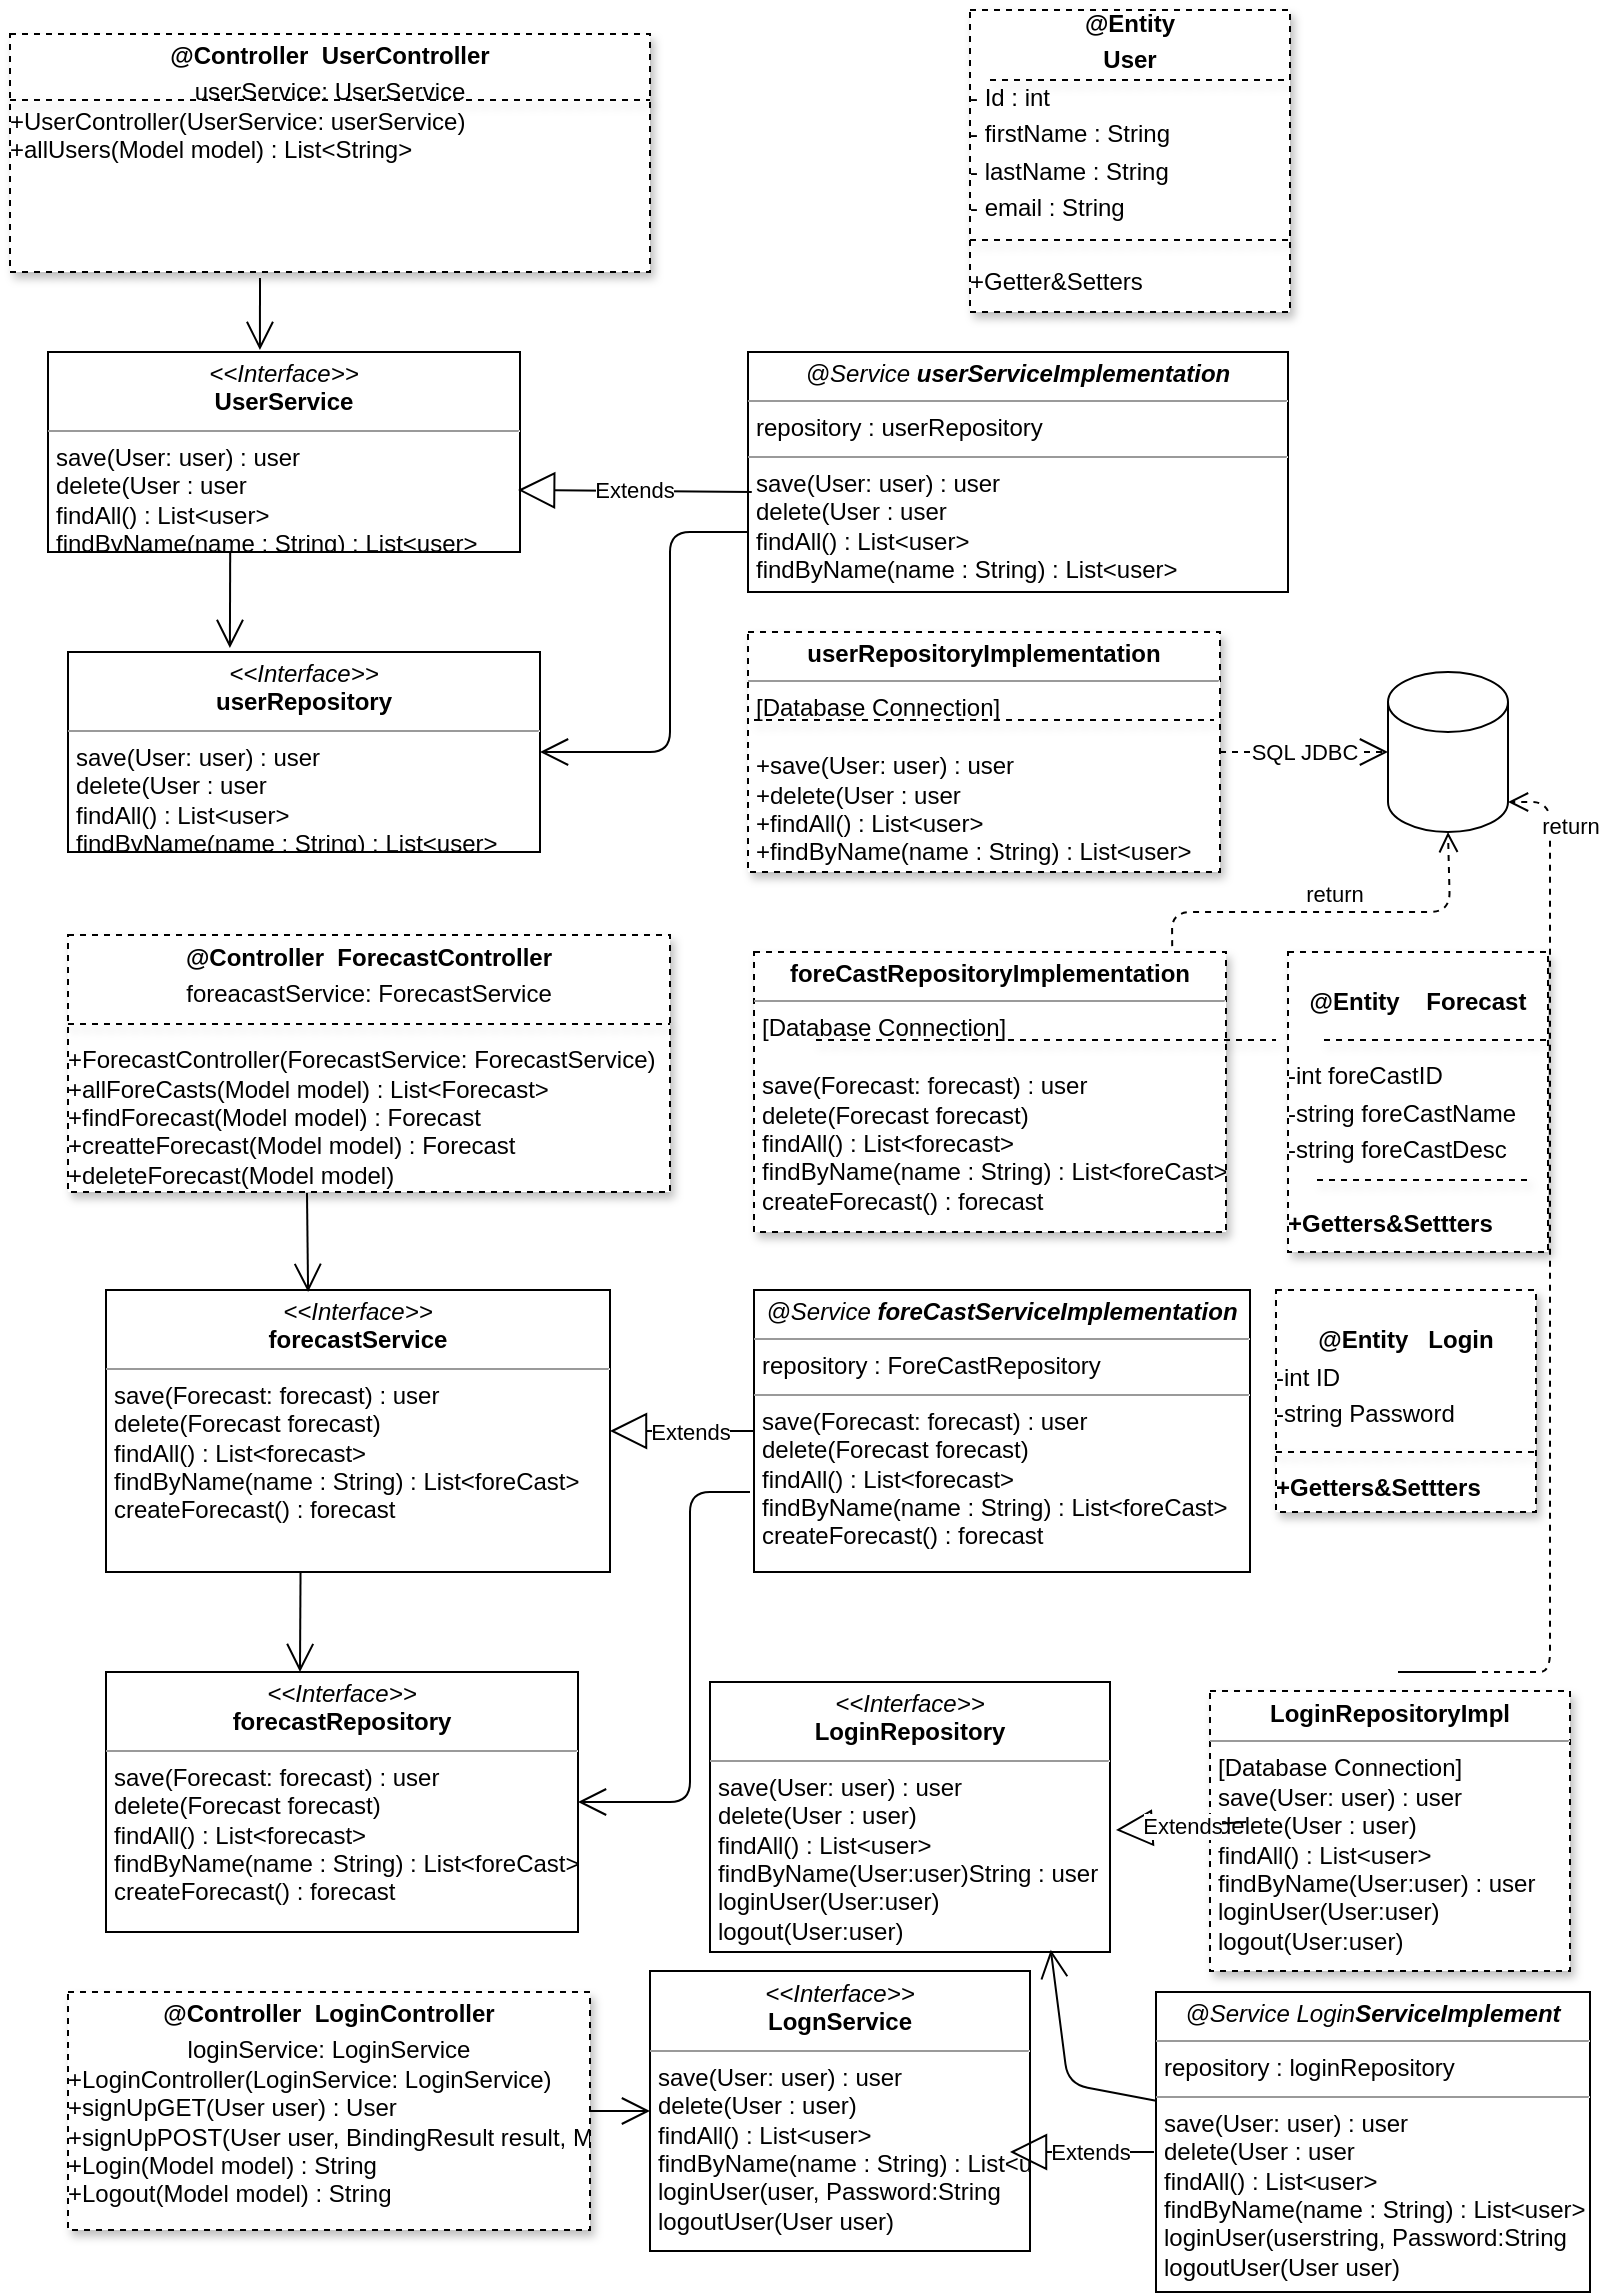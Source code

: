 <mxfile version="13.8.0" type="device"><diagram id="C5RBs43oDa-KdzZeNtuy" name="Page-1"><mxGraphModel dx="1422" dy="737" grid="1" gridSize="10" guides="1" tooltips="1" connect="1" arrows="1" fold="1" page="1" pageScale="1" pageWidth="827" pageHeight="1169" math="0" shadow="0"><root><mxCell id="WIyWlLk6GJQsqaUBKTNV-0"/><mxCell id="WIyWlLk6GJQsqaUBKTNV-1" parent="WIyWlLk6GJQsqaUBKTNV-0"/><mxCell id="qdF45SSYls0oeAGr1Gf1-4" value="&lt;p style=&quot;margin: 0px ; margin-top: 4px ; text-align: center&quot;&gt;&lt;i&gt;&amp;lt;&amp;lt;Interface&amp;gt;&amp;gt;&lt;/i&gt;&lt;br&gt;&lt;b&gt;UserService&lt;/b&gt;&lt;/p&gt;&lt;hr size=&quot;1&quot;&gt;&lt;p style=&quot;margin: 0px ; margin-left: 4px&quot;&gt;save(User: user) : user&lt;br&gt;delete(User : user&lt;br&gt;&lt;/p&gt;&lt;p style=&quot;margin: 0px ; margin-left: 4px&quot;&gt;findAll() : List&amp;lt;user&amp;gt;&lt;br&gt;&lt;/p&gt;&lt;p style=&quot;margin: 0px ; margin-left: 4px&quot;&gt;findByName(name : String) : List&amp;lt;user&amp;gt;&lt;br&gt;&lt;/p&gt;&lt;p style=&quot;margin: 0px ; margin-left: 4px&quot;&gt;&lt;br&gt;&lt;/p&gt;" style="verticalAlign=top;align=left;overflow=fill;fontSize=12;fontFamily=Helvetica;html=1;" parent="WIyWlLk6GJQsqaUBKTNV-1" vertex="1"><mxGeometry x="49" y="190" width="236" height="100" as="geometry"/></mxCell><mxCell id="qdF45SSYls0oeAGr1Gf1-5" value="&lt;p style=&quot;margin: 0px ; margin-top: 4px ; text-align: center&quot;&gt;&lt;i&gt;@Service &lt;b&gt;userServiceImplementation&lt;/b&gt;&lt;/i&gt;&lt;br&gt;&lt;/p&gt;&lt;hr size=&quot;1&quot;&gt;&lt;p style=&quot;margin: 0px ; margin-left: 4px&quot;&gt;repository : userRepository&lt;br&gt;&lt;/p&gt;&lt;hr size=&quot;1&quot;&gt;&lt;p style=&quot;margin: 0px 0px 0px 4px&quot;&gt;save(User: user) : user&lt;br&gt;delete(User : user&lt;br&gt;&lt;/p&gt;&lt;p style=&quot;margin: 0px 0px 0px 4px&quot;&gt;findAll() : List&amp;lt;user&amp;gt;&lt;br&gt;&lt;/p&gt;&lt;p style=&quot;margin: 0px 0px 0px 4px&quot;&gt;findByName(name : String) : List&amp;lt;user&amp;gt;&lt;/p&gt;&lt;p style=&quot;margin: 0px ; margin-left: 4px&quot;&gt;&lt;br&gt;&lt;/p&gt;" style="verticalAlign=top;align=left;overflow=fill;fontSize=12;fontFamily=Helvetica;html=1;" parent="WIyWlLk6GJQsqaUBKTNV-1" vertex="1"><mxGeometry x="399" y="190" width="270" height="120" as="geometry"/></mxCell><mxCell id="qdF45SSYls0oeAGr1Gf1-6" value="&lt;p style=&quot;margin: 0px ; margin-top: 4px ; text-align: center&quot;&gt;&lt;i&gt;&amp;lt;&amp;lt;Interface&amp;gt;&amp;gt;&lt;/i&gt;&lt;br&gt;&lt;b&gt;userRepository&lt;/b&gt;&lt;br&gt;&lt;/p&gt;&lt;hr size=&quot;1&quot;&gt;&lt;p style=&quot;margin: 0px ; margin-left: 4px&quot;&gt;save(User: user) : user&lt;br&gt;delete(User : user&lt;br&gt;&lt;/p&gt;&lt;p style=&quot;margin: 0px ; margin-left: 4px&quot;&gt;findAll() : List&amp;lt;user&amp;gt;&lt;br&gt;&lt;/p&gt;&lt;p style=&quot;margin: 0px ; margin-left: 4px&quot;&gt;findByName(name : String) : List&amp;lt;user&amp;gt;&lt;br&gt;&lt;/p&gt;&lt;p style=&quot;margin: 0px ; margin-left: 4px&quot;&gt;&lt;br&gt;&lt;/p&gt;" style="verticalAlign=top;align=left;overflow=fill;fontSize=12;fontFamily=Helvetica;html=1;" parent="WIyWlLk6GJQsqaUBKTNV-1" vertex="1"><mxGeometry x="59" y="340" width="236" height="100" as="geometry"/></mxCell><mxCell id="qdF45SSYls0oeAGr1Gf1-7" value="&lt;p style=&quot;margin: 0px ; margin-top: 4px ; text-align: center&quot;&gt;&lt;b&gt;userRepositoryImplementation&lt;/b&gt;&lt;br&gt;&lt;/p&gt;&lt;hr size=&quot;1&quot;&gt;&lt;p style=&quot;margin: 0px ; margin-left: 4px&quot;&gt;[Database Connection]&lt;br&gt;&lt;/p&gt;&lt;p style=&quot;margin: 0px ; margin-left: 4px&quot;&gt;&lt;span&gt;&lt;br&gt;&lt;/span&gt;&lt;/p&gt;&lt;p style=&quot;margin: 0px ; margin-left: 4px&quot;&gt;&lt;span&gt;+save(User: user) : user&lt;/span&gt;&lt;br&gt;&lt;/p&gt;&lt;p style=&quot;margin: 0px ; margin-left: 4px&quot;&gt;+delete(User : user&lt;br&gt;&lt;/p&gt;&lt;p style=&quot;margin: 0px ; margin-left: 4px&quot;&gt;+findAll() : List&amp;lt;user&amp;gt;&lt;br&gt;&lt;/p&gt;&lt;p style=&quot;margin: 0px ; margin-left: 4px&quot;&gt;+findByName(name : String) : List&amp;lt;user&amp;gt;&lt;br&gt;&lt;/p&gt;&lt;p style=&quot;margin: 0px ; margin-left: 4px&quot;&gt;&lt;br&gt;&lt;/p&gt;" style="verticalAlign=top;align=left;overflow=fill;fontSize=12;fontFamily=Helvetica;html=1;shadow=1;dashed=1;" parent="WIyWlLk6GJQsqaUBKTNV-1" vertex="1"><mxGeometry x="399" y="330" width="236" height="120" as="geometry"/></mxCell><mxCell id="qdF45SSYls0oeAGr1Gf1-8" value="" style="line;strokeWidth=1;fillColor=none;align=left;verticalAlign=middle;spacingTop=-1;spacingLeft=3;spacingRight=3;rotatable=0;labelPosition=right;points=[];portConstraint=eastwest;shadow=1;dashed=1;" parent="WIyWlLk6GJQsqaUBKTNV-1" vertex="1"><mxGeometry x="402" y="370" width="230" height="8" as="geometry"/></mxCell><mxCell id="qdF45SSYls0oeAGr1Gf1-9" value="" style="shape=cylinder3;whiteSpace=wrap;html=1;boundedLbl=1;backgroundOutline=1;size=15;" parent="WIyWlLk6GJQsqaUBKTNV-1" vertex="1"><mxGeometry x="719" y="350" width="60" height="80" as="geometry"/></mxCell><mxCell id="qdF45SSYls0oeAGr1Gf1-18" value="SQL JDBC" style="endArrow=open;endSize=12;dashed=1;html=1;" parent="WIyWlLk6GJQsqaUBKTNV-1" source="qdF45SSYls0oeAGr1Gf1-7" edge="1"><mxGeometry width="160" relative="1" as="geometry"><mxPoint x="635" y="390" as="sourcePoint"/><mxPoint x="719" y="390" as="targetPoint"/></mxGeometry></mxCell><mxCell id="qdF45SSYls0oeAGr1Gf1-25" value="&lt;p style=&quot;margin: 4px 0px 0px&quot;&gt;&lt;b&gt;@Controller&amp;nbsp; UserController&lt;/b&gt;&lt;br&gt;&lt;/p&gt;&lt;p style=&quot;margin: 4px 0px 0px&quot;&gt;userService: UserService&lt;/p&gt;&lt;div style=&quot;text-align: left&quot;&gt;+UserController(UserService: userService)&lt;br&gt;&lt;/div&gt;&lt;div style=&quot;text-align: left&quot;&gt;&lt;span&gt;+allUsers(Model model) : List&amp;lt;String&amp;gt;&lt;/span&gt;&lt;br&gt;&lt;/div&gt;&lt;div&gt;&lt;br&gt;&lt;/div&gt;" style="verticalAlign=top;align=center;overflow=fill;fontSize=12;fontFamily=Helvetica;html=1;shadow=1;dashed=1;" parent="WIyWlLk6GJQsqaUBKTNV-1" vertex="1"><mxGeometry x="30" y="31" width="320" height="119" as="geometry"/></mxCell><mxCell id="qdF45SSYls0oeAGr1Gf1-26" value="" style="line;strokeWidth=1;fillColor=none;align=left;verticalAlign=middle;spacingTop=-1;spacingLeft=3;spacingRight=3;rotatable=0;labelPosition=right;points=[];portConstraint=eastwest;shadow=1;dashed=1;" parent="WIyWlLk6GJQsqaUBKTNV-1" vertex="1"><mxGeometry x="30" y="60" width="320" height="8" as="geometry"/></mxCell><mxCell id="qdF45SSYls0oeAGr1Gf1-27" value="Extends" style="endArrow=block;endSize=16;endFill=0;html=1;exitX=0.007;exitY=0.583;exitDx=0;exitDy=0;exitPerimeter=0;entryX=0.996;entryY=0.69;entryDx=0;entryDy=0;entryPerimeter=0;" parent="WIyWlLk6GJQsqaUBKTNV-1" source="qdF45SSYls0oeAGr1Gf1-5" target="qdF45SSYls0oeAGr1Gf1-4" edge="1"><mxGeometry width="160" relative="1" as="geometry"><mxPoint x="239" y="310" as="sourcePoint"/><mxPoint x="399" y="310" as="targetPoint"/></mxGeometry></mxCell><mxCell id="qdF45SSYls0oeAGr1Gf1-28" value="" style="endArrow=open;endFill=1;endSize=12;html=1;entryX=0.449;entryY=-0.01;entryDx=0;entryDy=0;entryPerimeter=0;" parent="WIyWlLk6GJQsqaUBKTNV-1" target="qdF45SSYls0oeAGr1Gf1-4" edge="1"><mxGeometry width="160" relative="1" as="geometry"><mxPoint x="155" y="153" as="sourcePoint"/><mxPoint x="150" y="170" as="targetPoint"/></mxGeometry></mxCell><mxCell id="qdF45SSYls0oeAGr1Gf1-31" value="" style="endArrow=open;endFill=1;endSize=12;html=1;exitX=0.386;exitY=1;exitDx=0;exitDy=0;exitPerimeter=0;entryX=0.343;entryY=-0.02;entryDx=0;entryDy=0;entryPerimeter=0;" parent="WIyWlLk6GJQsqaUBKTNV-1" source="qdF45SSYls0oeAGr1Gf1-4" target="qdF45SSYls0oeAGr1Gf1-6" edge="1"><mxGeometry width="160" relative="1" as="geometry"><mxPoint x="330" y="340" as="sourcePoint"/><mxPoint x="490" y="340" as="targetPoint"/></mxGeometry></mxCell><mxCell id="qdF45SSYls0oeAGr1Gf1-32" value="" style="endArrow=open;endFill=1;endSize=12;html=1;exitX=0;exitY=0.75;exitDx=0;exitDy=0;" parent="WIyWlLk6GJQsqaUBKTNV-1" source="qdF45SSYls0oeAGr1Gf1-5" edge="1"><mxGeometry width="160" relative="1" as="geometry"><mxPoint x="360" y="274" as="sourcePoint"/><mxPoint x="295" y="390" as="targetPoint"/><Array as="points"><mxPoint x="360" y="280"/><mxPoint x="360" y="390"/></Array></mxGeometry></mxCell><mxCell id="qdF45SSYls0oeAGr1Gf1-33" value="&lt;div style=&quot;text-align: center&quot;&gt;&lt;span&gt;&lt;b&gt;@Entity&lt;/b&gt;&lt;/span&gt;&lt;/div&gt;&lt;p style=&quot;margin: 0px ; margin-top: 4px ; text-align: center&quot;&gt;&lt;b&gt;User&lt;/b&gt;&lt;/p&gt;&lt;p style=&quot;margin: 4px 0px 0px&quot;&gt;- Id : int&lt;br&gt;&lt;/p&gt;&lt;p style=&quot;margin: 4px 0px 0px&quot;&gt;- firstName : String&lt;br&gt;&lt;/p&gt;&lt;p style=&quot;margin: 4px 0px 0px&quot;&gt;- lastName : String&lt;br&gt;&lt;/p&gt;&lt;p style=&quot;margin: 4px 0px 0px&quot;&gt;- email : String&lt;/p&gt;&lt;p style=&quot;margin: 4px 0px 0px&quot;&gt;&lt;span style=&quot;text-align: center&quot;&gt;&lt;br&gt;&lt;/span&gt;&lt;/p&gt;&lt;p style=&quot;margin: 4px 0px 0px&quot;&gt;&lt;span style=&quot;text-align: center&quot;&gt;+Getter&amp;amp;Setters&lt;/span&gt;&lt;/p&gt;" style="verticalAlign=top;align=left;overflow=fill;fontSize=12;fontFamily=Helvetica;html=1;shadow=1;dashed=1;" parent="WIyWlLk6GJQsqaUBKTNV-1" vertex="1"><mxGeometry x="510" y="19" width="160" height="151" as="geometry"/></mxCell><mxCell id="qdF45SSYls0oeAGr1Gf1-34" value="" style="line;strokeWidth=1;fillColor=none;align=left;verticalAlign=middle;spacingTop=-1;spacingLeft=3;spacingRight=3;rotatable=0;labelPosition=right;points=[];portConstraint=eastwest;shadow=1;dashed=1;" parent="WIyWlLk6GJQsqaUBKTNV-1" vertex="1"><mxGeometry x="520" y="50" width="150" height="8" as="geometry"/></mxCell><mxCell id="qdF45SSYls0oeAGr1Gf1-35" value="&lt;p style=&quot;margin: 0px ; margin-top: 4px ; text-align: center&quot;&gt;&lt;br&gt;&lt;b&gt;@Entity&amp;nbsp; &amp;nbsp; Forecast&lt;/b&gt;&lt;/p&gt;&lt;p style=&quot;margin: 4px 0px 0px&quot;&gt;&lt;b&gt;&lt;br&gt;&lt;/b&gt;&lt;/p&gt;&lt;p style=&quot;margin: 4px 0px 0px&quot;&gt;-int foreCastID&lt;/p&gt;&lt;p style=&quot;margin: 4px 0px 0px&quot;&gt;-string foreCastName&lt;/p&gt;&lt;p style=&quot;margin: 4px 0px 0px&quot;&gt;-string foreCastDesc&lt;/p&gt;&lt;p style=&quot;margin: 4px 0px 0px&quot;&gt;&lt;b&gt;&lt;br&gt;&lt;/b&gt;&lt;/p&gt;&lt;p style=&quot;margin: 4px 0px 0px&quot;&gt;&lt;b&gt;+Getters&amp;amp;Settters&amp;nbsp;&lt;/b&gt;&lt;/p&gt;" style="verticalAlign=top;align=left;overflow=fill;fontSize=12;fontFamily=Helvetica;html=1;shadow=1;dashed=1;" parent="WIyWlLk6GJQsqaUBKTNV-1" vertex="1"><mxGeometry x="669" y="490" width="130" height="150" as="geometry"/></mxCell><mxCell id="qdF45SSYls0oeAGr1Gf1-36" value="&lt;p style=&quot;margin: 0px ; margin-top: 4px ; text-align: center&quot;&gt;&lt;i&gt;&amp;lt;&amp;lt;Interface&amp;gt;&amp;gt;&lt;/i&gt;&lt;br&gt;&lt;b&gt;forecastService&lt;/b&gt;&lt;/p&gt;&lt;hr size=&quot;1&quot;&gt;&lt;p style=&quot;margin: 0px ; margin-left: 4px&quot;&gt;save(Forecast: forecast) : user&lt;br&gt;delete(Forecast forecast)&lt;br&gt;&lt;/p&gt;&lt;p style=&quot;margin: 0px ; margin-left: 4px&quot;&gt;findAll() : List&amp;lt;forecast&amp;gt;&lt;br&gt;&lt;/p&gt;&lt;p style=&quot;margin: 0px ; margin-left: 4px&quot;&gt;findByName(name : String) : List&amp;lt;foreCast&amp;gt;&lt;br&gt;&lt;/p&gt;&lt;p style=&quot;margin: 0px ; margin-left: 4px&quot;&gt;createForecast() : forecast&lt;/p&gt;" style="verticalAlign=top;align=left;overflow=fill;fontSize=12;fontFamily=Helvetica;html=1;" parent="WIyWlLk6GJQsqaUBKTNV-1" vertex="1"><mxGeometry x="78" y="659" width="252" height="141" as="geometry"/></mxCell><mxCell id="qdF45SSYls0oeAGr1Gf1-37" value="&lt;p style=&quot;margin: 0px ; margin-top: 4px ; text-align: center&quot;&gt;&lt;i&gt;&amp;lt;&amp;lt;Interface&amp;gt;&amp;gt;&lt;/i&gt;&lt;br&gt;&lt;b&gt;forecastRepository&lt;/b&gt;&lt;br&gt;&lt;/p&gt;&lt;hr size=&quot;1&quot;&gt;&lt;p style=&quot;margin: 0px 0px 0px 4px&quot;&gt;save(Forecast: forecast) : user&lt;br&gt;delete(Forecast forecast)&lt;br&gt;&lt;/p&gt;&lt;p style=&quot;margin: 0px 0px 0px 4px&quot;&gt;findAll() : List&amp;lt;forecast&amp;gt;&lt;br&gt;&lt;/p&gt;&lt;p style=&quot;margin: 0px 0px 0px 4px&quot;&gt;findByName(name : String) : List&amp;lt;foreCast&amp;gt;&lt;br&gt;&lt;/p&gt;&lt;p style=&quot;margin: 0px 0px 0px 4px&quot;&gt;createForecast() : forecast&lt;/p&gt;" style="verticalAlign=top;align=left;overflow=fill;fontSize=12;fontFamily=Helvetica;html=1;" parent="WIyWlLk6GJQsqaUBKTNV-1" vertex="1"><mxGeometry x="78" y="850" width="236" height="130" as="geometry"/></mxCell><mxCell id="qdF45SSYls0oeAGr1Gf1-38" value="&lt;p style=&quot;margin: 4px 0px 0px&quot;&gt;&lt;b&gt;@Controller&amp;nbsp; ForecastController&lt;/b&gt;&lt;br&gt;&lt;/p&gt;&lt;p style=&quot;margin: 4px 0px 0px&quot;&gt;foreacastService: ForecastService&lt;/p&gt;&lt;p style=&quot;margin: 4px 0px 0px&quot;&gt;&lt;br&gt;&lt;/p&gt;&lt;div style=&quot;text-align: left&quot;&gt;+ForecastController(ForecastService: ForecastService)&lt;br&gt;&lt;/div&gt;&lt;div style=&quot;text-align: left&quot;&gt;&lt;span&gt;+allForeCasts(Model model) : List&amp;lt;Forecast&amp;gt;&lt;/span&gt;&lt;br&gt;&lt;/div&gt;&lt;div style=&quot;text-align: left&quot;&gt;&lt;span&gt;+findForecast(Model model) : Forecast&lt;/span&gt;&lt;/div&gt;&lt;div style=&quot;text-align: left&quot;&gt;&lt;span&gt;+creatteForecast&lt;/span&gt;&lt;span&gt;(Model model) : Forecast&lt;/span&gt;&lt;/div&gt;&lt;div style=&quot;text-align: left&quot;&gt;+deleteForecast&lt;span&gt;(Model model)&amp;nbsp;&lt;/span&gt;&lt;span&gt;&lt;br&gt;&lt;/span&gt;&lt;/div&gt;&lt;div&gt;&lt;span&gt;&lt;br&gt;&lt;/span&gt;&lt;/div&gt;&lt;div&gt;&lt;br&gt;&lt;/div&gt;" style="verticalAlign=top;align=center;overflow=fill;fontSize=12;fontFamily=Helvetica;html=1;shadow=1;dashed=1;" parent="WIyWlLk6GJQsqaUBKTNV-1" vertex="1"><mxGeometry x="59" y="481.5" width="301" height="128.5" as="geometry"/></mxCell><mxCell id="qdF45SSYls0oeAGr1Gf1-39" value="" style="line;strokeWidth=1;fillColor=none;align=left;verticalAlign=middle;spacingTop=-1;spacingLeft=3;spacingRight=3;rotatable=0;labelPosition=right;points=[];portConstraint=eastwest;shadow=1;dashed=1;" parent="WIyWlLk6GJQsqaUBKTNV-1" vertex="1"><mxGeometry x="59" y="522" width="301" height="8" as="geometry"/></mxCell><mxCell id="qdF45SSYls0oeAGr1Gf1-40" value="" style="endArrow=open;endFill=1;endSize=12;html=1;exitX=0.397;exitY=1.004;exitDx=0;exitDy=0;exitPerimeter=0;entryX=0.401;entryY=0.007;entryDx=0;entryDy=0;entryPerimeter=0;" parent="WIyWlLk6GJQsqaUBKTNV-1" source="qdF45SSYls0oeAGr1Gf1-38" target="qdF45SSYls0oeAGr1Gf1-36" edge="1"><mxGeometry width="160" relative="1" as="geometry"><mxPoint x="184" y="622" as="sourcePoint"/><mxPoint x="170" y="650" as="targetPoint"/></mxGeometry></mxCell><mxCell id="qdF45SSYls0oeAGr1Gf1-41" value="" style="endArrow=open;endFill=1;endSize=12;html=1;exitX=0.386;exitY=1;exitDx=0;exitDy=0;exitPerimeter=0;" parent="WIyWlLk6GJQsqaUBKTNV-1" source="qdF45SSYls0oeAGr1Gf1-36" edge="1"><mxGeometry width="160" relative="1" as="geometry"><mxPoint x="359" y="809" as="sourcePoint"/><mxPoint x="175" y="850" as="targetPoint"/></mxGeometry></mxCell><mxCell id="qdF45SSYls0oeAGr1Gf1-42" value="" style="line;strokeWidth=1;fillColor=none;align=left;verticalAlign=middle;spacingTop=-1;spacingLeft=3;spacingRight=3;rotatable=0;labelPosition=right;points=[];portConstraint=eastwest;shadow=1;dashed=1;" parent="WIyWlLk6GJQsqaUBKTNV-1" vertex="1"><mxGeometry x="687" y="530" width="113" height="8" as="geometry"/></mxCell><mxCell id="qdF45SSYls0oeAGr1Gf1-43" value="" style="line;strokeWidth=1;fillColor=none;align=left;verticalAlign=middle;spacingTop=-1;spacingLeft=3;spacingRight=3;rotatable=0;labelPosition=right;points=[];portConstraint=eastwest;shadow=1;dashed=1;" parent="WIyWlLk6GJQsqaUBKTNV-1" vertex="1"><mxGeometry x="683.5" y="600" width="106.5" height="8" as="geometry"/></mxCell><mxCell id="qdF45SSYls0oeAGr1Gf1-44" value="" style="line;strokeWidth=1;fillColor=none;align=left;verticalAlign=middle;spacingTop=-1;spacingLeft=3;spacingRight=3;rotatable=0;labelPosition=right;points=[];portConstraint=eastwest;shadow=1;dashed=1;" parent="WIyWlLk6GJQsqaUBKTNV-1" vertex="1"><mxGeometry x="510" y="130" width="160" height="8" as="geometry"/></mxCell><mxCell id="qdF45SSYls0oeAGr1Gf1-45" value="&lt;p style=&quot;margin: 0px ; margin-top: 4px ; text-align: center&quot;&gt;&lt;i&gt;@Service &lt;b&gt;foreCastServiceImplementation&lt;/b&gt;&lt;/i&gt;&lt;br&gt;&lt;/p&gt;&lt;hr size=&quot;1&quot;&gt;&lt;p style=&quot;margin: 0px ; margin-left: 4px&quot;&gt;repository : ForeCastRepository&lt;br&gt;&lt;/p&gt;&lt;hr size=&quot;1&quot;&gt;&lt;p style=&quot;margin: 0px 0px 0px 4px&quot;&gt;save(Forecast: forecast) : user&lt;br&gt;delete(Forecast forecast)&lt;br&gt;&lt;/p&gt;&lt;p style=&quot;margin: 0px 0px 0px 4px&quot;&gt;findAll() : List&amp;lt;forecast&amp;gt;&lt;br&gt;&lt;/p&gt;&lt;p style=&quot;margin: 0px 0px 0px 4px&quot;&gt;findByName(name : String) : List&amp;lt;foreCast&amp;gt;&lt;br&gt;&lt;/p&gt;&lt;p style=&quot;margin: 0px 0px 0px 4px&quot;&gt;createForecast() : forecast&lt;br&gt;&lt;/p&gt;" style="verticalAlign=top;align=left;overflow=fill;fontSize=12;fontFamily=Helvetica;html=1;" parent="WIyWlLk6GJQsqaUBKTNV-1" vertex="1"><mxGeometry x="402" y="659" width="248" height="141" as="geometry"/></mxCell><mxCell id="qdF45SSYls0oeAGr1Gf1-46" value="&lt;p style=&quot;margin: 0px ; margin-top: 4px ; text-align: center&quot;&gt;&lt;b&gt;foreCastRepositoryImplementation&lt;/b&gt;&lt;br&gt;&lt;/p&gt;&lt;hr size=&quot;1&quot;&gt;&lt;p style=&quot;margin: 0px ; margin-left: 4px&quot;&gt;[Database Connection]&lt;br&gt;&lt;/p&gt;&lt;p style=&quot;margin: 0px ; margin-left: 4px&quot;&gt;&lt;span&gt;&lt;br&gt;&lt;/span&gt;&lt;/p&gt;&lt;p style=&quot;margin: 0px 0px 0px 4px&quot;&gt;save(Forecast: forecast) : user&lt;br&gt;delete(Forecast forecast)&lt;br&gt;&lt;/p&gt;&lt;p style=&quot;margin: 0px 0px 0px 4px&quot;&gt;findAll() : List&amp;lt;forecast&amp;gt;&lt;br&gt;&lt;/p&gt;&lt;p style=&quot;margin: 0px 0px 0px 4px&quot;&gt;findByName(name : String) : List&amp;lt;foreCast&amp;gt;&lt;br&gt;&lt;/p&gt;&lt;p style=&quot;margin: 0px 0px 0px 4px&quot;&gt;createForecast() : forecast&lt;/p&gt;" style="verticalAlign=top;align=left;overflow=fill;fontSize=12;fontFamily=Helvetica;html=1;shadow=1;dashed=1;" parent="WIyWlLk6GJQsqaUBKTNV-1" vertex="1"><mxGeometry x="402" y="490" width="236" height="140" as="geometry"/></mxCell><mxCell id="qdF45SSYls0oeAGr1Gf1-47" value="" style="line;strokeWidth=1;fillColor=none;align=left;verticalAlign=middle;spacingTop=-1;spacingLeft=3;spacingRight=3;rotatable=0;labelPosition=right;points=[];portConstraint=eastwest;shadow=1;dashed=1;" parent="WIyWlLk6GJQsqaUBKTNV-1" vertex="1"><mxGeometry x="433" y="530" width="230" height="8" as="geometry"/></mxCell><mxCell id="qdF45SSYls0oeAGr1Gf1-49" value="Extends" style="endArrow=block;endSize=16;endFill=0;html=1;exitX=0;exitY=0.5;exitDx=0;exitDy=0;entryX=1;entryY=0.5;entryDx=0;entryDy=0;" parent="WIyWlLk6GJQsqaUBKTNV-1" source="qdF45SSYls0oeAGr1Gf1-45" target="qdF45SSYls0oeAGr1Gf1-36" edge="1"><mxGeometry x="-0.111" width="160" relative="1" as="geometry"><mxPoint x="510" y="940" as="sourcePoint"/><mxPoint x="393.166" y="939.04" as="targetPoint"/><mxPoint as="offset"/></mxGeometry></mxCell><mxCell id="qdF45SSYls0oeAGr1Gf1-50" value="" style="endArrow=open;endFill=1;endSize=12;html=1;entryX=1;entryY=0.5;entryDx=0;entryDy=0;" parent="WIyWlLk6GJQsqaUBKTNV-1" target="qdF45SSYls0oeAGr1Gf1-37" edge="1"><mxGeometry width="160" relative="1" as="geometry"><mxPoint x="400" y="760" as="sourcePoint"/><mxPoint x="549.728" y="930" as="targetPoint"/><Array as="points"><mxPoint x="370" y="760"/><mxPoint x="370" y="915"/></Array></mxGeometry></mxCell><mxCell id="qdF45SSYls0oeAGr1Gf1-53" value="return" style="html=1;verticalAlign=bottom;endArrow=open;dashed=1;endSize=8;exitX=0.886;exitY=-0.021;exitDx=0;exitDy=0;exitPerimeter=0;entryX=0.5;entryY=1;entryDx=0;entryDy=0;entryPerimeter=0;" parent="WIyWlLk6GJQsqaUBKTNV-1" source="qdF45SSYls0oeAGr1Gf1-46" target="qdF45SSYls0oeAGr1Gf1-9" edge="1"><mxGeometry relative="1" as="geometry"><mxPoint x="613" y="470" as="sourcePoint"/><mxPoint x="750" y="440" as="targetPoint"/><Array as="points"><mxPoint x="611" y="470"/><mxPoint x="750" y="470"/></Array></mxGeometry></mxCell><mxCell id="pJjdH9CRwIoKslTHGqi5-0" value="&lt;p style=&quot;margin: 4px 0px 0px&quot;&gt;&lt;b&gt;@Controller&amp;nbsp; LoginController&lt;/b&gt;&lt;br&gt;&lt;/p&gt;&lt;p style=&quot;margin: 4px 0px 0px&quot;&gt;loginService: LoginService&lt;/p&gt;&lt;div style=&quot;text-align: left&quot;&gt;+LoginController(LoginService: LoginService)&lt;br&gt;&lt;/div&gt;&lt;div style=&quot;text-align: left&quot;&gt;&lt;span&gt;+signUpGET(User user) : User&lt;/span&gt;&lt;br&gt;&lt;/div&gt;&lt;div style=&quot;text-align: left&quot;&gt;+signUpPOST(User user, BindingResult result, Model model)&lt;/div&gt;&lt;div style=&quot;text-align: left&quot;&gt;&lt;span&gt;+Login(Model model) : String&lt;/span&gt;&lt;br&gt;&lt;/div&gt;&lt;div style=&quot;text-align: left&quot;&gt;+Logout(Model model) : String&lt;span&gt;&lt;br&gt;&lt;/span&gt;&lt;/div&gt;&lt;div&gt;&lt;br&gt;&lt;/div&gt;" style="verticalAlign=top;align=center;overflow=fill;fontSize=12;fontFamily=Helvetica;html=1;shadow=1;dashed=1;" vertex="1" parent="WIyWlLk6GJQsqaUBKTNV-1"><mxGeometry x="59" y="1010" width="261" height="119" as="geometry"/></mxCell><mxCell id="pJjdH9CRwIoKslTHGqi5-1" value="&lt;p style=&quot;margin: 0px ; margin-top: 4px ; text-align: center&quot;&gt;&lt;i&gt;&amp;lt;&amp;lt;Interface&amp;gt;&amp;gt;&lt;/i&gt;&lt;br&gt;&lt;b&gt;LognService&lt;/b&gt;&lt;/p&gt;&lt;hr size=&quot;1&quot;&gt;&lt;p style=&quot;margin: 0px ; margin-left: 4px&quot;&gt;save(User: user) : user&lt;br&gt;delete(User : user)&lt;br&gt;&lt;/p&gt;&lt;p style=&quot;margin: 0px ; margin-left: 4px&quot;&gt;findAll() : List&amp;lt;user&amp;gt;&lt;br&gt;&lt;/p&gt;&lt;p style=&quot;margin: 0px ; margin-left: 4px&quot;&gt;findByName(name : String) : List&amp;lt;user&amp;gt;&lt;br&gt;&lt;/p&gt;&lt;p style=&quot;margin: 0px ; margin-left: 4px&quot;&gt;loginUser(user, Password:String&lt;/p&gt;&lt;p style=&quot;margin: 0px ; margin-left: 4px&quot;&gt;logoutUser(User user)&lt;/p&gt;" style="verticalAlign=top;align=left;overflow=fill;fontSize=12;fontFamily=Helvetica;html=1;" vertex="1" parent="WIyWlLk6GJQsqaUBKTNV-1"><mxGeometry x="350" y="999.5" width="190" height="140" as="geometry"/></mxCell><mxCell id="pJjdH9CRwIoKslTHGqi5-2" value="&lt;p style=&quot;margin: 0px ; margin-top: 4px ; text-align: center&quot;&gt;&lt;br&gt;&lt;b&gt;@Entity&amp;nbsp; &amp;nbsp;Login&lt;/b&gt;&lt;/p&gt;&lt;p style=&quot;margin: 4px 0px 0px&quot;&gt;&lt;span&gt;-int ID&lt;/span&gt;&lt;br&gt;&lt;/p&gt;&lt;p style=&quot;margin: 4px 0px 0px&quot;&gt;-string Password&lt;/p&gt;&lt;p style=&quot;margin: 4px 0px 0px&quot;&gt;&lt;br&gt;&lt;/p&gt;&lt;p style=&quot;margin: 4px 0px 0px&quot;&gt;&lt;b&gt;+Getters&amp;amp;Settters&amp;nbsp;&lt;/b&gt;&lt;/p&gt;" style="verticalAlign=top;align=left;overflow=fill;fontSize=12;fontFamily=Helvetica;html=1;shadow=1;dashed=1;" vertex="1" parent="WIyWlLk6GJQsqaUBKTNV-1"><mxGeometry x="663" y="659" width="130" height="111" as="geometry"/></mxCell><mxCell id="pJjdH9CRwIoKslTHGqi5-4" value="" style="line;strokeWidth=1;fillColor=none;align=left;verticalAlign=middle;spacingTop=-1;spacingLeft=3;spacingRight=3;rotatable=0;labelPosition=right;points=[];portConstraint=eastwest;shadow=1;dashed=1;" vertex="1" parent="WIyWlLk6GJQsqaUBKTNV-1"><mxGeometry x="663" y="730" width="130" height="20" as="geometry"/></mxCell><mxCell id="pJjdH9CRwIoKslTHGqi5-7" value="&lt;p style=&quot;margin: 0px ; margin-top: 4px ; text-align: center&quot;&gt;&lt;i&gt;@Service Login&lt;b&gt;ServiceImplement&lt;/b&gt;&lt;/i&gt;&lt;br&gt;&lt;/p&gt;&lt;hr size=&quot;1&quot;&gt;&lt;p style=&quot;margin: 0px ; margin-left: 4px&quot;&gt;repository : loginRepository&lt;br&gt;&lt;/p&gt;&lt;hr size=&quot;1&quot;&gt;&lt;p style=&quot;margin: 0px 0px 0px 4px&quot;&gt;save(User: user) : user&lt;br&gt;delete(User : user&lt;br&gt;&lt;/p&gt;&lt;p style=&quot;margin: 0px 0px 0px 4px&quot;&gt;findAll() : List&amp;lt;user&amp;gt;&lt;br&gt;&lt;/p&gt;&lt;p style=&quot;margin: 0px 0px 0px 4px&quot;&gt;findByName(name : String) : List&amp;lt;user&amp;gt;&lt;/p&gt;&lt;p style=&quot;margin: 0px ; margin-left: 4px&quot;&gt;loginUser(userstring, Password:String&lt;br&gt;&lt;/p&gt;&lt;p style=&quot;margin: 0px ; margin-left: 4px&quot;&gt;logoutUser(User user)&lt;br&gt;&lt;/p&gt;" style="verticalAlign=top;align=left;overflow=fill;fontSize=12;fontFamily=Helvetica;html=1;" vertex="1" parent="WIyWlLk6GJQsqaUBKTNV-1"><mxGeometry x="603" y="1010" width="217" height="150" as="geometry"/></mxCell><mxCell id="pJjdH9CRwIoKslTHGqi5-9" value="&lt;p style=&quot;margin: 0px ; margin-top: 4px ; text-align: center&quot;&gt;&lt;i&gt;&amp;lt;&amp;lt;Interface&amp;gt;&amp;gt;&lt;/i&gt;&lt;br&gt;&lt;b&gt;LoginRepository&lt;/b&gt;&lt;br&gt;&lt;/p&gt;&lt;hr size=&quot;1&quot;&gt;&lt;p style=&quot;margin: 0px 0px 0px 4px&quot;&gt;save(User: user) : user&lt;br&gt;delete(User : user)&lt;br&gt;&lt;/p&gt;&lt;p style=&quot;margin: 0px 0px 0px 4px&quot;&gt;findAll() : List&amp;lt;user&amp;gt;&lt;br&gt;&lt;/p&gt;&lt;p style=&quot;margin: 0px 0px 0px 4px&quot;&gt;findByName(User:user)String : user&lt;br&gt;&lt;/p&gt;&lt;p style=&quot;margin: 0px 0px 0px 4px&quot;&gt;loginUser(User:user)&lt;/p&gt;&lt;p style=&quot;margin: 0px 0px 0px 4px&quot;&gt;logout(User:user)&lt;/p&gt;&lt;p style=&quot;margin: 0px ; margin-left: 4px&quot;&gt;&lt;br&gt;&lt;/p&gt;" style="verticalAlign=top;align=left;overflow=fill;fontSize=12;fontFamily=Helvetica;html=1;" vertex="1" parent="WIyWlLk6GJQsqaUBKTNV-1"><mxGeometry x="380" y="855" width="200" height="135" as="geometry"/></mxCell><mxCell id="pJjdH9CRwIoKslTHGqi5-10" value="&lt;p style=&quot;margin: 0px ; margin-top: 4px ; text-align: center&quot;&gt;&lt;b&gt;LoginRepositoryImpl&lt;/b&gt;&lt;/p&gt;&lt;hr size=&quot;1&quot;&gt;&lt;p style=&quot;margin: 0px ; margin-left: 4px&quot;&gt;[Database Connection]&lt;br&gt;&lt;/p&gt;&lt;p style=&quot;margin: 0px ; margin-left: 4px&quot;&gt;&lt;span&gt;save(User: user) : user&lt;/span&gt;&lt;br&gt;&lt;/p&gt;&lt;p style=&quot;margin: 0px 0px 0px 4px&quot;&gt;delete(User : user)&lt;br&gt;&lt;/p&gt;&lt;p style=&quot;margin: 0px 0px 0px 4px&quot;&gt;findAll() : List&amp;lt;user&amp;gt;&lt;br&gt;&lt;/p&gt;&lt;p style=&quot;margin: 0px 0px 0px 4px&quot;&gt;findByName(User:user) : user&lt;/p&gt;&lt;p style=&quot;margin: 0px 0px 0px 4px&quot;&gt;&lt;span&gt;loginUser(User:user)&lt;/span&gt;&lt;/p&gt;&lt;p style=&quot;margin: 0px 0px 0px 4px&quot;&gt;logout(User:user)&lt;/p&gt;&lt;p style=&quot;margin: 0px 0px 0px 4px&quot;&gt;&lt;br&gt;&lt;/p&gt;" style="verticalAlign=top;align=left;overflow=fill;fontSize=12;fontFamily=Helvetica;html=1;shadow=1;dashed=1;" vertex="1" parent="WIyWlLk6GJQsqaUBKTNV-1"><mxGeometry x="630" y="859.5" width="180" height="140" as="geometry"/></mxCell><mxCell id="pJjdH9CRwIoKslTHGqi5-11" value="return" style="html=1;verticalAlign=bottom;endArrow=open;dashed=1;endSize=8;entryX=1;entryY=1;entryDx=0;entryDy=-15;entryPerimeter=0;" edge="1" parent="WIyWlLk6GJQsqaUBKTNV-1" target="qdF45SSYls0oeAGr1Gf1-9"><mxGeometry x="0.857" y="-10" relative="1" as="geometry"><mxPoint x="760" y="850" as="sourcePoint"/><mxPoint x="800" y="422" as="targetPoint"/><Array as="points"><mxPoint x="719" y="850"/><mxPoint x="780" y="850"/><mxPoint x="800" y="850"/><mxPoint x="800" y="415"/></Array><mxPoint as="offset"/></mxGeometry></mxCell><mxCell id="pJjdH9CRwIoKslTHGqi5-13" value="" style="endArrow=open;endFill=1;endSize=12;html=1;entryX=0.852;entryY=0.992;entryDx=0;entryDy=0;entryPerimeter=0;" edge="1" parent="WIyWlLk6GJQsqaUBKTNV-1" source="pJjdH9CRwIoKslTHGqi5-7" target="pJjdH9CRwIoKslTHGqi5-9"><mxGeometry width="160" relative="1" as="geometry"><mxPoint x="640" y="730" as="sourcePoint"/><mxPoint x="560" y="990" as="targetPoint"/><Array as="points"><mxPoint x="559" y="1056"/></Array></mxGeometry></mxCell><mxCell id="pJjdH9CRwIoKslTHGqi5-15" value="" style="endArrow=open;endFill=1;endSize=12;html=1;exitX=1;exitY=0.5;exitDx=0;exitDy=0;entryX=0;entryY=0.5;entryDx=0;entryDy=0;" edge="1" parent="WIyWlLk6GJQsqaUBKTNV-1" source="pJjdH9CRwIoKslTHGqi5-0" target="pJjdH9CRwIoKslTHGqi5-1"><mxGeometry width="160" relative="1" as="geometry"><mxPoint x="640" y="730" as="sourcePoint"/><mxPoint x="800" y="730" as="targetPoint"/></mxGeometry></mxCell><mxCell id="pJjdH9CRwIoKslTHGqi5-16" value="Extends" style="endArrow=block;endSize=16;endFill=0;html=1;entryX=1.015;entryY=0.617;entryDx=0;entryDy=0;entryPerimeter=0;exitX=0;exitY=0.5;exitDx=0;exitDy=0;" edge="1" parent="WIyWlLk6GJQsqaUBKTNV-1"><mxGeometry width="160" relative="1" as="geometry"><mxPoint x="648" y="925" as="sourcePoint"/><mxPoint x="583" y="929.04" as="targetPoint"/></mxGeometry></mxCell><mxCell id="pJjdH9CRwIoKslTHGqi5-18" value="Extends" style="endArrow=block;endSize=16;endFill=0;html=1;exitX=0;exitY=0.5;exitDx=0;exitDy=0;entryX=1;entryY=0.5;entryDx=0;entryDy=0;" edge="1" parent="WIyWlLk6GJQsqaUBKTNV-1"><mxGeometry x="-0.111" width="160" relative="1" as="geometry"><mxPoint x="602" y="1090" as="sourcePoint"/><mxPoint x="530" y="1090" as="targetPoint"/><mxPoint as="offset"/></mxGeometry></mxCell></root></mxGraphModel></diagram></mxfile>